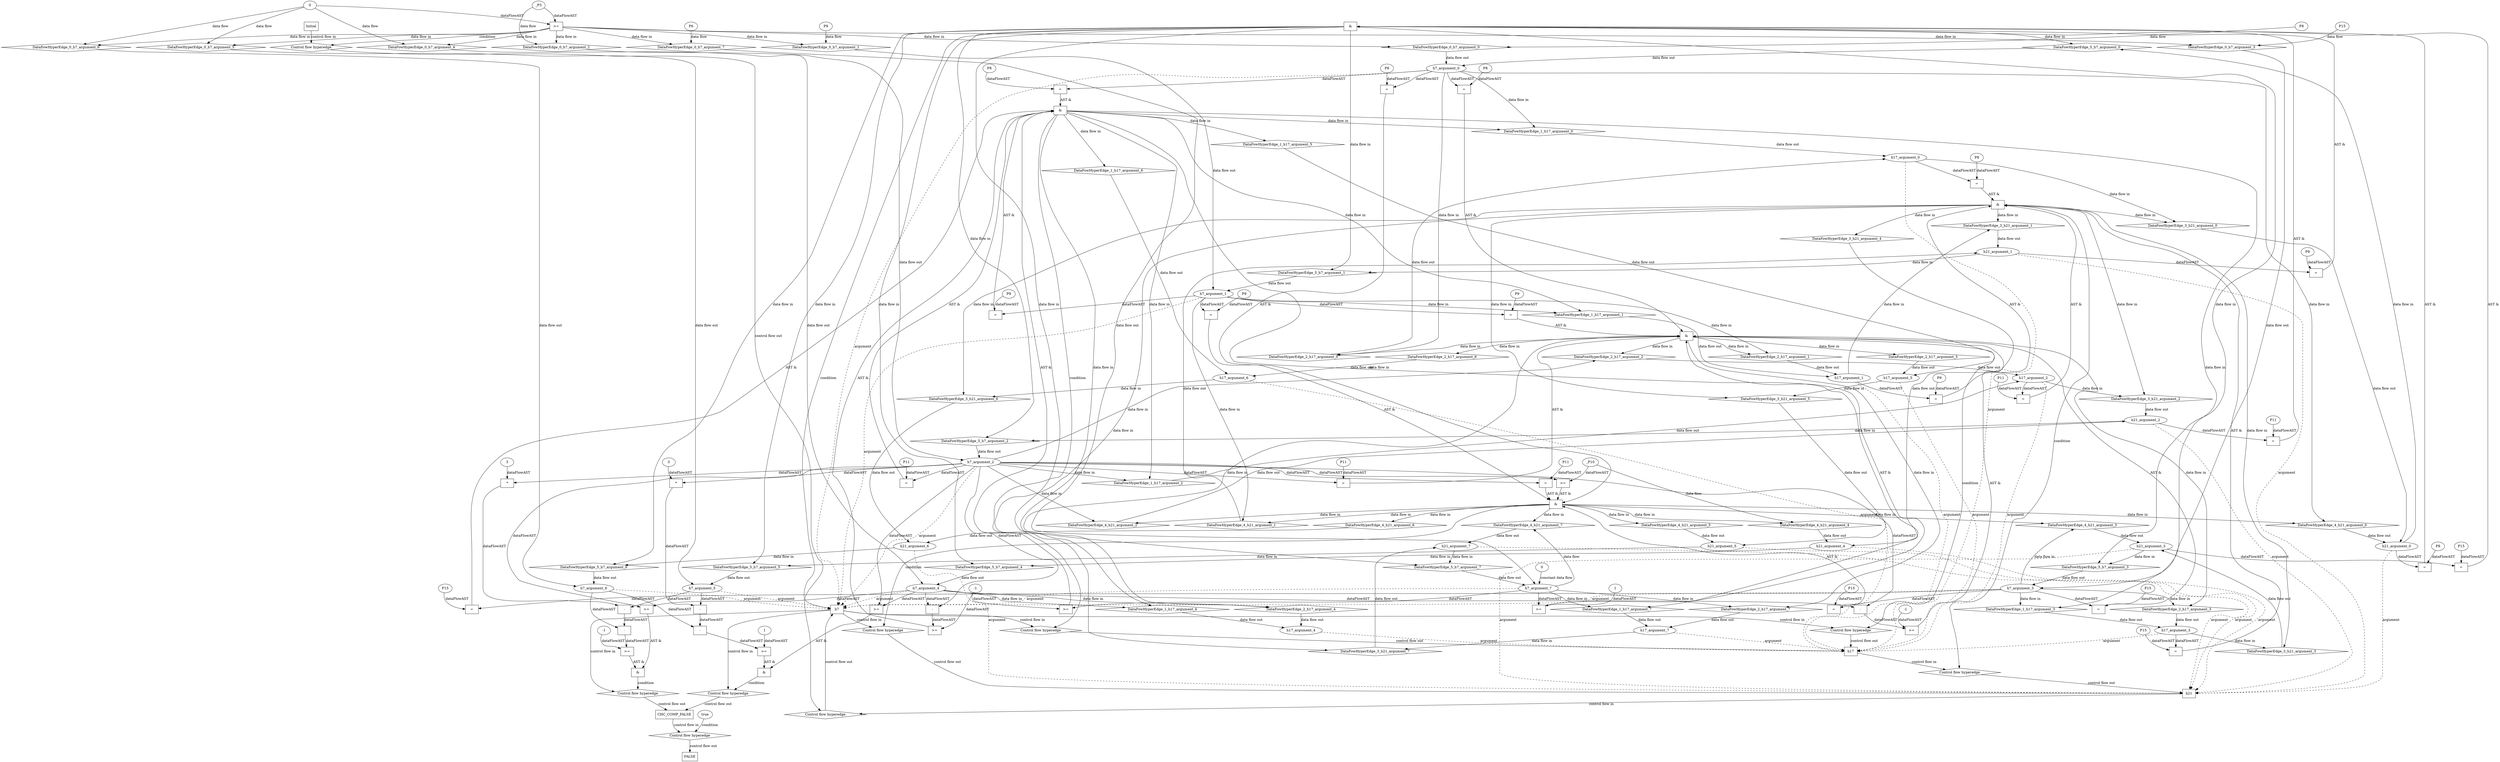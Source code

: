 digraph dag {
"CHC_COMP_FALSE" [label="CHC_COMP_FALSE" nodeName="CHC_COMP_FALSE" class=cfn  shape="rect"];
"h17" [label="h17" nodeName="h17" class=cfn  shape="rect"];
"h21" [label="h21" nodeName="h21" class=cfn  shape="rect"];
"h7" [label="h7" nodeName="h7" class=cfn  shape="rect"];
FALSE [label="FALSE" nodeName=FALSE class=cfn  shape="rect"];
Initial [label="Initial" nodeName=Initial class=cfn  shape="rect"];
ControlFowHyperEdge_0 [label="Control flow hyperedge" nodeName=ControlFowHyperEdge_0 class=controlFlowHyperEdge shape="diamond"];
"Initial" -> ControlFowHyperEdge_0 [label="control flow in"]
ControlFowHyperEdge_0 -> "h7" [label="control flow out"]
ControlFowHyperEdge_1 [label="Control flow hyperedge" nodeName=ControlFowHyperEdge_1 class=controlFlowHyperEdge shape="diamond"];
"h7" -> ControlFowHyperEdge_1 [label="control flow in"]
ControlFowHyperEdge_1 -> "h17" [label="control flow out"]
ControlFowHyperEdge_2 [label="Control flow hyperedge" nodeName=ControlFowHyperEdge_2 class=controlFlowHyperEdge shape="diamond"];
"h7" -> ControlFowHyperEdge_2 [label="control flow in"]
ControlFowHyperEdge_2 -> "h17" [label="control flow out"]
ControlFowHyperEdge_3 [label="Control flow hyperedge" nodeName=ControlFowHyperEdge_3 class=controlFlowHyperEdge shape="diamond"];
"h17" -> ControlFowHyperEdge_3 [label="control flow in"]
ControlFowHyperEdge_3 -> "h21" [label="control flow out"]
ControlFowHyperEdge_4 [label="Control flow hyperedge" nodeName=ControlFowHyperEdge_4 class=controlFlowHyperEdge shape="diamond"];
"h7" -> ControlFowHyperEdge_4 [label="control flow in"]
ControlFowHyperEdge_4 -> "h21" [label="control flow out"]
ControlFowHyperEdge_5 [label="Control flow hyperedge" nodeName=ControlFowHyperEdge_5 class=controlFlowHyperEdge shape="diamond"];
"h21" -> ControlFowHyperEdge_5 [label="control flow in"]
ControlFowHyperEdge_5 -> "h7" [label="control flow out"]
ControlFowHyperEdge_6 [label="Control flow hyperedge" nodeName=ControlFowHyperEdge_6 class=controlFlowHyperEdge shape="diamond"];
"h7" -> ControlFowHyperEdge_6 [label="control flow in"]
ControlFowHyperEdge_6 -> "CHC_COMP_FALSE" [label="control flow out"]
ControlFowHyperEdge_7 [label="Control flow hyperedge" nodeName=ControlFowHyperEdge_7 class=controlFlowHyperEdge shape="diamond"];
"h7" -> ControlFowHyperEdge_7 [label="control flow in"]
ControlFowHyperEdge_7 -> "CHC_COMP_FALSE" [label="control flow out"]
ControlFowHyperEdge_8 [label="Control flow hyperedge" nodeName=ControlFowHyperEdge_8 class=controlFlowHyperEdge shape="diamond"];
"CHC_COMP_FALSE" -> ControlFowHyperEdge_8 [label="control flow in"]
ControlFowHyperEdge_8 -> "FALSE" [label="control flow out"]
"h7_argument_0" [label="h7_argument_0" nodeName=argument0 class=argument  head="h7" shape="oval"];
"h7_argument_0" -> "h7"[label="argument" style="dashed"]
"h7_argument_1" [label="h7_argument_1" nodeName=argument1 class=argument  head="h7" shape="oval"];
"h7_argument_1" -> "h7"[label="argument" style="dashed"]
"h7_argument_2" [label="h7_argument_2" nodeName=argument2 class=argument  head="h7" shape="oval"];
"h7_argument_2" -> "h7"[label="argument" style="dashed"]
"h7_argument_3" [label="h7_argument_3" nodeName=argument3 class=argument  head="h7" shape="oval"];
"h7_argument_3" -> "h7"[label="argument" style="dashed"]
"h7_argument_4" [label="h7_argument_4" nodeName=argument4 class=argument  head="h7" shape="oval"];
"h7_argument_4" -> "h7"[label="argument" style="dashed"]
"h7_argument_5" [label="h7_argument_5" nodeName=argument5 class=argument  head="h7" shape="oval"];
"h7_argument_5" -> "h7"[label="argument" style="dashed"]
"h7_argument_6" [label="h7_argument_6" nodeName=argument6 class=argument  head="h7" shape="oval"];
"h7_argument_6" -> "h7"[label="argument" style="dashed"]
"h7_argument_7" [label="h7_argument_7" nodeName=argument7 class=argument  head="h7" shape="oval"];
"h7_argument_7" -> "h7"[label="argument" style="dashed"]
"h17_argument_0" [label="h17_argument_0" nodeName=argument0 class=argument  head="h17" shape="oval"];
"h17_argument_0" -> "h17"[label="argument" style="dashed"]
"h17_argument_1" [label="h17_argument_1" nodeName=argument1 class=argument  head="h17" shape="oval"];
"h17_argument_1" -> "h17"[label="argument" style="dashed"]
"h17_argument_2" [label="h17_argument_2" nodeName=argument2 class=argument  head="h17" shape="oval"];
"h17_argument_2" -> "h17"[label="argument" style="dashed"]
"h17_argument_3" [label="h17_argument_3" nodeName=argument3 class=argument  head="h17" shape="oval"];
"h17_argument_3" -> "h17"[label="argument" style="dashed"]
"h17_argument_4" [label="h17_argument_4" nodeName=argument4 class=argument  head="h17" shape="oval"];
"h17_argument_4" -> "h17"[label="argument" style="dashed"]
"h17_argument_5" [label="h17_argument_5" nodeName=argument5 class=argument  head="h17" shape="oval"];
"h17_argument_5" -> "h17"[label="argument" style="dashed"]
"h17_argument_6" [label="h17_argument_6" nodeName=argument6 class=argument  head="h17" shape="oval"];
"h17_argument_6" -> "h17"[label="argument" style="dashed"]
"h17_argument_7" [label="h17_argument_7" nodeName=argument7 class=argument  head="h17" shape="oval"];
"h17_argument_7" -> "h17"[label="argument" style="dashed"]
"h21_argument_0" [label="h21_argument_0" nodeName=argument0 class=argument  head="h21" shape="oval"];
"h21_argument_0" -> "h21"[label="argument" style="dashed"]
"h21_argument_1" [label="h21_argument_1" nodeName=argument1 class=argument  head="h21" shape="oval"];
"h21_argument_1" -> "h21"[label="argument" style="dashed"]
"h21_argument_2" [label="h21_argument_2" nodeName=argument2 class=argument  head="h21" shape="oval"];
"h21_argument_2" -> "h21"[label="argument" style="dashed"]
"h21_argument_3" [label="h21_argument_3" nodeName=argument3 class=argument  head="h21" shape="oval"];
"h21_argument_3" -> "h21"[label="argument" style="dashed"]
"h21_argument_4" [label="h21_argument_4" nodeName=argument4 class=argument  head="h21" shape="oval"];
"h21_argument_4" -> "h21"[label="argument" style="dashed"]
"h21_argument_5" [label="h21_argument_5" nodeName=argument5 class=argument  head="h21" shape="oval"];
"h21_argument_5" -> "h21"[label="argument" style="dashed"]
"h21_argument_6" [label="h21_argument_6" nodeName=argument6 class=argument  head="h21" shape="oval"];
"h21_argument_6" -> "h21"[label="argument" style="dashed"]
"h21_argument_7" [label="h21_argument_7" nodeName=argument7 class=argument  head="h21" shape="oval"];
"h21_argument_7" -> "h21"[label="argument" style="dashed"]

"xxxh7___Initial_0xxxguard_0_node_0" [label=">=" nodeName="xxxh7___Initial_0xxxguard_0_node_0" class=Operator  shape="rect"];
"xxxh7___Initial_0xxxdataFlow7_node_0" -> "xxxh7___Initial_0xxxguard_0_node_0"[label="dataFlowAST"]
"xxxh7___Initial_0xxxdataFlow_0_node_0" -> "xxxh7___Initial_0xxxguard_0_node_0"[label="dataFlowAST"]

"xxxh7___Initial_0xxxguard_0_node_0" -> "ControlFowHyperEdge_0" [label="condition"];
"xxxh7___Initial_0xxxdataFlow_0_node_0" [label="0" nodeName="xxxh7___Initial_0xxxdataFlow_0_node_0" class=Literal ];

"xxxh7___Initial_0xxxdataFlow_0_node_0" -> "DataFowHyperEdge_0_h7_argument_6" [label="data flow"];

"xxxh7___Initial_0xxxdataFlow_0_node_0" -> "DataFowHyperEdge_0_h7_argument_5" [label="data flow"];
"xxxh7___Initial_0xxxdataFlow2_node_0" [label="P8" nodeName="xxxh7___Initial_0xxxdataFlow2_node_0" class=Constant ];

"xxxh7___Initial_0xxxdataFlow2_node_0" -> "DataFowHyperEdge_0_h7_argument_0" [label="data flow"];

"xxxh7___Initial_0xxxdataFlow_0_node_0" -> "DataFowHyperEdge_0_h7_argument_4" [label="data flow"];
"xxxh7___Initial_0xxxdataFlow4_node_0" [label="P9" nodeName="xxxh7___Initial_0xxxdataFlow4_node_0" class=Constant ];

"xxxh7___Initial_0xxxdataFlow4_node_0" -> "DataFowHyperEdge_0_h7_argument_1" [label="data flow"];
"xxxh7___Initial_0xxxdataFlow5_node_0" [label="P15" nodeName="xxxh7___Initial_0xxxdataFlow5_node_0" class=Constant ];

"xxxh7___Initial_0xxxdataFlow5_node_0" -> "DataFowHyperEdge_0_h7_argument_3" [label="data flow"];
"xxxh7___Initial_0xxxdataFlow6_node_0" [label="P6" nodeName="xxxh7___Initial_0xxxdataFlow6_node_0" class=Constant ];

"xxxh7___Initial_0xxxdataFlow6_node_0" -> "DataFowHyperEdge_0_h7_argument_7" [label="data flow"];
"xxxh7___Initial_0xxxdataFlow7_node_0" [label="_P3" nodeName="xxxh7___Initial_0xxxdataFlow7_node_0" class=Constant ];

"xxxh7___Initial_0xxxdataFlow7_node_0" -> "DataFowHyperEdge_0_h7_argument_2" [label="data flow"];
"xxxh17___h7_1xxx_and" [label="&" nodeName="xxxh17___h7_1xxx_and" class=Operator shape="rect"];
"xxxh17___h7_1xxxguard5_node_0" [label="=" nodeName="xxxh17___h7_1xxxguard5_node_0" class=Operator  shape="rect"];
"xxxh17___h7_1xxxguard5_node_1" [label="P8" nodeName="xxxh17___h7_1xxxguard5_node_1" class=Constant ];
"xxxh17___h7_1xxxguard5_node_1" -> "xxxh17___h7_1xxxguard5_node_0"[label="dataFlowAST"]
"h7_argument_0" -> "xxxh17___h7_1xxxguard5_node_0"[label="dataFlowAST"]

"xxxh17___h7_1xxxguard5_node_0" -> "xxxh17___h7_1xxx_and" [label="AST &"];
"xxxh17___h7_1xxxguard_0_node_0" [label="=" nodeName="xxxh17___h7_1xxxguard_0_node_0" class=Operator  shape="rect"];
"xxxh17___h7_1xxxguard_0_node_1" [label="P11" nodeName="xxxh17___h7_1xxxguard_0_node_1" class=Constant ];
"xxxh17___h7_1xxxguard_0_node_1" -> "xxxh17___h7_1xxxguard_0_node_0"[label="dataFlowAST"]
"h7_argument_2" -> "xxxh17___h7_1xxxguard_0_node_0"[label="dataFlowAST"]

"xxxh17___h7_1xxxguard_0_node_0" -> "xxxh17___h7_1xxx_and" [label="AST &"];
"xxxh17___h7_1xxxguard2_node_0" [label="=" nodeName="xxxh17___h7_1xxxguard2_node_0" class=Operator  shape="rect"];
"xxxh17___h7_1xxxguard2_node_1" [label="P9" nodeName="xxxh17___h7_1xxxguard2_node_1" class=Constant ];
"xxxh17___h7_1xxxguard2_node_1" -> "xxxh17___h7_1xxxguard2_node_0"[label="dataFlowAST"]
"h7_argument_1" -> "xxxh17___h7_1xxxguard2_node_0"[label="dataFlowAST"]

"xxxh17___h7_1xxxguard2_node_0" -> "xxxh17___h7_1xxx_and" [label="AST &"];
"xxxh17___h7_1xxxguard1_node_0" [label="=" nodeName="xxxh17___h7_1xxxguard1_node_0" class=Operator  shape="rect"];
"xxxh17___h7_1xxxguard1_node_1" [label="P15" nodeName="xxxh17___h7_1xxxguard1_node_1" class=Constant ];
"xxxh17___h7_1xxxguard1_node_1" -> "xxxh17___h7_1xxxguard1_node_0"[label="dataFlowAST"]
"h7_argument_3" -> "xxxh17___h7_1xxxguard1_node_0"[label="dataFlowAST"]

"xxxh17___h7_1xxxguard1_node_0" -> "xxxh17___h7_1xxx_and" [label="AST &"];
"xxxh17___h7_1xxxguard3_node_0" [label=">=" nodeName="xxxh17___h7_1xxxguard3_node_0" class=Operator  shape="rect"];
"xxxh17___h7_1xxxguard3_node_1" [label="-1" nodeName="xxxh17___h7_1xxxguard3_node_1" class=Literal ];
"xxxh17___h7_1xxxguard3_node_1" -> "xxxh17___h7_1xxxguard3_node_0"[label="dataFlowAST"]
"h7_argument_7" -> "xxxh17___h7_1xxxguard3_node_0"[label="dataFlowAST"]

"xxxh17___h7_1xxxguard3_node_0" -> "xxxh17___h7_1xxx_and" [label="AST &"];
"xxxh17___h7_1xxxguard4_node_0" [label=">=" nodeName="xxxh17___h7_1xxxguard4_node_0" class=Operator  shape="rect"];
"xxxh17___h7_1xxxguard4_node_2" [label="-" nodeName="xxxh17___h7_1xxxguard4_node_2" class= Operator shape="rect"];
"xxxh17___h7_1xxxguard3_node_1" -> "xxxh17___h7_1xxxguard4_node_0"[label="dataFlowAST"]
"xxxh17___h7_1xxxguard4_node_2" -> "xxxh17___h7_1xxxguard4_node_0"[label="dataFlowAST"]
"h7_argument_4" -> "xxxh17___h7_1xxxguard4_node_2"[label="dataFlowAST"]
"h7_argument_2" -> "xxxh17___h7_1xxxguard4_node_2"[label="dataFlowAST"]

"xxxh17___h7_1xxxguard4_node_0" -> "xxxh17___h7_1xxx_and" [label="AST &"];
"xxxh17___h7_1xxx_and" -> "ControlFowHyperEdge_1" [label="condition"];
"xxxh17___h7_2xxx_and" [label="&" nodeName="xxxh17___h7_2xxx_and" class=Operator shape="rect"];
"xxxh17___h7_2xxxguard5_node_0" [label="=" nodeName="xxxh17___h7_2xxxguard5_node_0" class=Operator  shape="rect"];
"xxxh17___h7_2xxxguard5_node_1" [label="P8" nodeName="xxxh17___h7_2xxxguard5_node_1" class=Constant ];
"xxxh17___h7_2xxxguard5_node_1" -> "xxxh17___h7_2xxxguard5_node_0"[label="dataFlowAST"]
"h7_argument_0" -> "xxxh17___h7_2xxxguard5_node_0"[label="dataFlowAST"]

"xxxh17___h7_2xxxguard5_node_0" -> "xxxh17___h7_2xxx_and" [label="AST &"];
"xxxh17___h7_2xxxguard2_node_0" [label="=" nodeName="xxxh17___h7_2xxxguard2_node_0" class=Operator  shape="rect"];
"xxxh17___h7_2xxxguard2_node_1" [label="P9" nodeName="xxxh17___h7_2xxxguard2_node_1" class=Constant ];
"xxxh17___h7_2xxxguard2_node_1" -> "xxxh17___h7_2xxxguard2_node_0"[label="dataFlowAST"]
"h7_argument_1" -> "xxxh17___h7_2xxxguard2_node_0"[label="dataFlowAST"]

"xxxh17___h7_2xxxguard2_node_0" -> "xxxh17___h7_2xxx_and" [label="AST &"];
"xxxh17___h7_2xxxguard1_node_0" [label="=" nodeName="xxxh17___h7_2xxxguard1_node_0" class=Operator  shape="rect"];
"xxxh17___h7_2xxxguard1_node_1" [label="P15" nodeName="xxxh17___h7_2xxxguard1_node_1" class=Constant ];
"xxxh17___h7_2xxxguard1_node_1" -> "xxxh17___h7_2xxxguard1_node_0"[label="dataFlowAST"]
"h7_argument_3" -> "xxxh17___h7_2xxxguard1_node_0"[label="dataFlowAST"]

"xxxh17___h7_2xxxguard1_node_0" -> "xxxh17___h7_2xxx_and" [label="AST &"];
"xxxh17___h7_2xxxguard3_node_0" [label=">=" nodeName="xxxh17___h7_2xxxguard3_node_0" class=Operator  shape="rect"];
"xxxh17___h7_2xxxguard3_node_2" [label="1" nodeName="xxxh17___h7_2xxxguard3_node_2" class=Literal ];
"h7_argument_7" -> "xxxh17___h7_2xxxguard3_node_0"[label="dataFlowAST"]
"xxxh17___h7_2xxxguard3_node_2" -> "xxxh17___h7_2xxxguard3_node_0"[label="dataFlowAST"]

"xxxh17___h7_2xxxguard3_node_0" -> "xxxh17___h7_2xxx_and" [label="AST &"];
"xxxh17___h7_2xxxguard4_node_0" [label=">=" nodeName="xxxh17___h7_2xxxguard4_node_0" class=Operator  shape="rect"];
"xxxh17___h7_2xxxguard4_node_1" [label="-1" nodeName="xxxh17___h7_2xxxguard4_node_1" class=Literal ];
"xxxh17___h7_2xxxguard4_node_2" [label="-" nodeName="xxxh17___h7_2xxxguard4_node_2" class= Operator shape="rect"];
"xxxh17___h7_2xxxguard4_node_1" -> "xxxh17___h7_2xxxguard4_node_0"[label="dataFlowAST"]
"xxxh17___h7_2xxxguard4_node_2" -> "xxxh17___h7_2xxxguard4_node_0"[label="dataFlowAST"]
"h7_argument_4" -> "xxxh17___h7_2xxxguard4_node_2"[label="dataFlowAST"]
"h7_argument_2" -> "xxxh17___h7_2xxxguard4_node_2"[label="dataFlowAST"]

"xxxh17___h7_2xxxguard4_node_0" -> "xxxh17___h7_2xxx_and" [label="AST &"];
"xxxh17___h7_2xxxguard_0_node_0" [label="=" nodeName="xxxh17___h7_2xxxguard_0_node_0" class=Operator  shape="rect"];
"xxxh17___h7_2xxxguard_0_node_1" [label="P11" nodeName="xxxh17___h7_2xxxguard_0_node_1" class=Constant ];
"xxxh17___h7_2xxxguard_0_node_1" -> "xxxh17___h7_2xxxguard_0_node_0"[label="dataFlowAST"]
"h7_argument_2" -> "xxxh17___h7_2xxxguard_0_node_0"[label="dataFlowAST"]

"xxxh17___h7_2xxxguard_0_node_0" -> "xxxh17___h7_2xxx_and" [label="AST &"];
"xxxh17___h7_2xxx_and" -> "ControlFowHyperEdge_2" [label="condition"];
"xxxh21___h17_3xxx_and" [label="&" nodeName="xxxh21___h17_3xxx_and" class=Operator shape="rect"];
"xxxh21___h17_3xxxguard_0_node_0" [label="=" nodeName="xxxh21___h17_3xxxguard_0_node_0" class=Operator  shape="rect"];
"xxxh21___h17_3xxxguard_0_node_1" [label="P8" nodeName="xxxh21___h17_3xxxguard_0_node_1" class=Constant ];
"xxxh21___h17_3xxxguard_0_node_1" -> "xxxh21___h17_3xxxguard_0_node_0"[label="dataFlowAST"]
"h17_argument_0" -> "xxxh21___h17_3xxxguard_0_node_0"[label="dataFlowAST"]

"xxxh21___h17_3xxxguard_0_node_0" -> "xxxh21___h17_3xxx_and" [label="AST &"];
"xxxh21___h17_3xxxguard1_node_0" [label="=" nodeName="xxxh21___h17_3xxxguard1_node_0" class=Operator  shape="rect"];
"xxxh21___h17_3xxxguard1_node_1" [label="P9" nodeName="xxxh21___h17_3xxxguard1_node_1" class=Constant ];
"xxxh21___h17_3xxxguard1_node_1" -> "xxxh21___h17_3xxxguard1_node_0"[label="dataFlowAST"]
"h17_argument_1" -> "xxxh21___h17_3xxxguard1_node_0"[label="dataFlowAST"]

"xxxh21___h17_3xxxguard1_node_0" -> "xxxh21___h17_3xxx_and" [label="AST &"];
"xxxh21___h17_3xxxguard2_node_0" [label="=" nodeName="xxxh21___h17_3xxxguard2_node_0" class=Operator  shape="rect"];
"xxxh21___h17_3xxxguard2_node_1" [label="P11" nodeName="xxxh21___h17_3xxxguard2_node_1" class=Constant ];
"xxxh21___h17_3xxxguard2_node_1" -> "xxxh21___h17_3xxxguard2_node_0"[label="dataFlowAST"]
"h17_argument_2" -> "xxxh21___h17_3xxxguard2_node_0"[label="dataFlowAST"]

"xxxh21___h17_3xxxguard2_node_0" -> "xxxh21___h17_3xxx_and" [label="AST &"];
"xxxh21___h17_3xxxguard3_node_0" [label="=" nodeName="xxxh21___h17_3xxxguard3_node_0" class=Operator  shape="rect"];
"xxxh21___h17_3xxxguard3_node_1" [label="P15" nodeName="xxxh21___h17_3xxxguard3_node_1" class=Constant ];
"xxxh21___h17_3xxxguard3_node_1" -> "xxxh21___h17_3xxxguard3_node_0"[label="dataFlowAST"]
"h17_argument_3" -> "xxxh21___h17_3xxxguard3_node_0"[label="dataFlowAST"]

"xxxh21___h17_3xxxguard3_node_0" -> "xxxh21___h17_3xxx_and" [label="AST &"];
"xxxh21___h17_3xxx_and" -> "ControlFowHyperEdge_3" [label="condition"];
"xxxh21___h7_4xxx_and" [label="&" nodeName="xxxh21___h7_4xxx_and" class=Operator shape="rect"];
"xxxh21___h7_4xxxguard1_node_0" [label="=" nodeName="xxxh21___h7_4xxxguard1_node_0" class=Operator  shape="rect"];
"xxxh21___h7_4xxxguard1_node_1" [label="P11" nodeName="xxxh21___h7_4xxxguard1_node_1" class=Constant ];
"xxxh21___h7_4xxxguard1_node_1" -> "xxxh21___h7_4xxxguard1_node_0"[label="dataFlowAST"]
"h7_argument_2" -> "xxxh21___h7_4xxxguard1_node_0"[label="dataFlowAST"]

"xxxh21___h7_4xxxguard1_node_0" -> "xxxh21___h7_4xxx_and" [label="AST &"];
"xxxh21___h7_4xxxguard3_node_0" [label="=" nodeName="xxxh21___h7_4xxxguard3_node_0" class=Operator  shape="rect"];
"xxxh21___h7_4xxxguard3_node_1" [label="P8" nodeName="xxxh21___h7_4xxxguard3_node_1" class=Constant ];
"xxxh21___h7_4xxxguard3_node_1" -> "xxxh21___h7_4xxxguard3_node_0"[label="dataFlowAST"]
"h7_argument_0" -> "xxxh21___h7_4xxxguard3_node_0"[label="dataFlowAST"]

"xxxh21___h7_4xxxguard3_node_0" -> "xxxh21___h7_4xxx_and" [label="AST &"];
"xxxh21___h7_4xxxguard4_node_0" [label="=" nodeName="xxxh21___h7_4xxxguard4_node_0" class=Operator  shape="rect"];
"xxxh21___h7_4xxxguard4_node_1" [label="P9" nodeName="xxxh21___h7_4xxxguard4_node_1" class=Constant ];
"xxxh21___h7_4xxxguard4_node_1" -> "xxxh21___h7_4xxxguard4_node_0"[label="dataFlowAST"]
"h7_argument_1" -> "xxxh21___h7_4xxxguard4_node_0"[label="dataFlowAST"]

"xxxh21___h7_4xxxguard4_node_0" -> "xxxh21___h7_4xxx_and" [label="AST &"];
"xxxh21___h7_4xxxguard_0_node_0" [label="=" nodeName="xxxh21___h7_4xxxguard_0_node_0" class=Operator  shape="rect"];
"xxxh21___h7_4xxxguard_0_node_1" [label="P15" nodeName="xxxh21___h7_4xxxguard_0_node_1" class=Constant ];
"xxxh21___h7_4xxxguard_0_node_1" -> "xxxh21___h7_4xxxguard_0_node_0"[label="dataFlowAST"]
"h7_argument_3" -> "xxxh21___h7_4xxxguard_0_node_0"[label="dataFlowAST"]

"xxxh21___h7_4xxxguard_0_node_0" -> "xxxh21___h7_4xxx_and" [label="AST &"];
"xxxh21___h7_4xxxguard2_node_0" [label=">=" nodeName="xxxh21___h7_4xxxguard2_node_0" class=Operator  shape="rect"];
"h7_argument_2" -> "xxxh21___h7_4xxxguard2_node_0"[label="dataFlowAST"]
"xxxh21___h7_4xxxdataFlow_0_node_0" -> "xxxh21___h7_4xxxguard2_node_0"[label="dataFlowAST"]

"xxxh21___h7_4xxxguard2_node_0" -> "xxxh21___h7_4xxx_and" [label="AST &"];
"xxxh21___h7_4xxx_and" -> "ControlFowHyperEdge_4" [label="condition"];
"xxxh21___h7_4xxxdataFlow_0_node_0" [label="_P10" nodeName="xxxh21___h7_4xxxdataFlow_0_node_0" class=Constant ];

"xxxh21___h7_4xxxdataFlow_0_node_0" -> "DataFowHyperEdge_4_h21_argument_4" [label="data flow"];

"h7_argument_7" -> "DataFowHyperEdge_4_h21_argument_7" [label="data flow"];
"xxxh7___h21_5xxx_and" [label="&" nodeName="xxxh7___h21_5xxx_and" class=Operator shape="rect"];
"xxxh7___h21_5xxxguard_0_node_0" [label="=" nodeName="xxxh7___h21_5xxxguard_0_node_0" class=Operator  shape="rect"];
"xxxh7___h21_5xxxguard_0_node_1" [label="P8" nodeName="xxxh7___h21_5xxxguard_0_node_1" class=Constant ];
"xxxh7___h21_5xxxguard_0_node_1" -> "xxxh7___h21_5xxxguard_0_node_0"[label="dataFlowAST"]
"h21_argument_0" -> "xxxh7___h21_5xxxguard_0_node_0"[label="dataFlowAST"]

"xxxh7___h21_5xxxguard_0_node_0" -> "xxxh7___h21_5xxx_and" [label="AST &"];
"xxxh7___h21_5xxxguard1_node_0" [label="=" nodeName="xxxh7___h21_5xxxguard1_node_0" class=Operator  shape="rect"];
"xxxh7___h21_5xxxguard1_node_1" [label="P9" nodeName="xxxh7___h21_5xxxguard1_node_1" class=Constant ];
"xxxh7___h21_5xxxguard1_node_1" -> "xxxh7___h21_5xxxguard1_node_0"[label="dataFlowAST"]
"h21_argument_1" -> "xxxh7___h21_5xxxguard1_node_0"[label="dataFlowAST"]

"xxxh7___h21_5xxxguard1_node_0" -> "xxxh7___h21_5xxx_and" [label="AST &"];
"xxxh7___h21_5xxxguard2_node_0" [label="=" nodeName="xxxh7___h21_5xxxguard2_node_0" class=Operator  shape="rect"];
"xxxh7___h21_5xxxguard2_node_1" [label="P11" nodeName="xxxh7___h21_5xxxguard2_node_1" class=Constant ];
"xxxh7___h21_5xxxguard2_node_1" -> "xxxh7___h21_5xxxguard2_node_0"[label="dataFlowAST"]
"h21_argument_2" -> "xxxh7___h21_5xxxguard2_node_0"[label="dataFlowAST"]

"xxxh7___h21_5xxxguard2_node_0" -> "xxxh7___h21_5xxx_and" [label="AST &"];
"xxxh7___h21_5xxxguard3_node_0" [label="=" nodeName="xxxh7___h21_5xxxguard3_node_0" class=Operator  shape="rect"];
"xxxh7___h21_5xxxguard3_node_1" [label="P15" nodeName="xxxh7___h21_5xxxguard3_node_1" class=Constant ];
"xxxh7___h21_5xxxguard3_node_1" -> "xxxh7___h21_5xxxguard3_node_0"[label="dataFlowAST"]
"h21_argument_3" -> "xxxh7___h21_5xxxguard3_node_0"[label="dataFlowAST"]

"xxxh7___h21_5xxxguard3_node_0" -> "xxxh7___h21_5xxx_and" [label="AST &"];
"xxxh7___h21_5xxx_and" -> "ControlFowHyperEdge_5" [label="condition"];
"xxxCHC_COMP_FALSE___h7_6xxx_and" [label="&" nodeName="xxxCHC_COMP_FALSE___h7_6xxx_and" class=Operator shape="rect"];
"xxxCHC_COMP_FALSE___h7_6xxxguard_0_node_0" [label=">=" nodeName="xxxCHC_COMP_FALSE___h7_6xxxguard_0_node_0" class=Operator  shape="rect"];
"xxxCHC_COMP_FALSE___h7_6xxxguard_0_node_1" [label="-" nodeName="xxxCHC_COMP_FALSE___h7_6xxxguard_0_node_1" class= Operator shape="rect"];
"xxxCHC_COMP_FALSE___h7_6xxxguard_0_node_2" [label="-" nodeName="xxxCHC_COMP_FALSE___h7_6xxxguard_0_node_2" class= Operator shape="rect"];
"xxxCHC_COMP_FALSE___h7_6xxxguard_0_node_3" [label="*" nodeName="xxxCHC_COMP_FALSE___h7_6xxxguard_0_node_3" class=Operator  shape="rect"];
"xxxCHC_COMP_FALSE___h7_6xxxguard_0_node_4" [label="3" nodeName="xxxCHC_COMP_FALSE___h7_6xxxguard_0_node_4" class=Coeff ];
"xxxCHC_COMP_FALSE___h7_6xxxguard_0_node_8" [label="1" nodeName="xxxCHC_COMP_FALSE___h7_6xxxguard_0_node_8" class=Literal ];
"xxxCHC_COMP_FALSE___h7_6xxxguard_0_node_1" -> "xxxCHC_COMP_FALSE___h7_6xxxguard_0_node_0"[label="dataFlowAST"]
"xxxCHC_COMP_FALSE___h7_6xxxguard_0_node_8" -> "xxxCHC_COMP_FALSE___h7_6xxxguard_0_node_0"[label="dataFlowAST"]
"xxxCHC_COMP_FALSE___h7_6xxxguard_0_node_2" -> "xxxCHC_COMP_FALSE___h7_6xxxguard_0_node_1"[label="dataFlowAST"]
"h7_argument_6" -> "xxxCHC_COMP_FALSE___h7_6xxxguard_0_node_1"[label="dataFlowAST"]
"xxxCHC_COMP_FALSE___h7_6xxxguard_0_node_3" -> "xxxCHC_COMP_FALSE___h7_6xxxguard_0_node_2"[label="dataFlowAST"]
"h7_argument_5" -> "xxxCHC_COMP_FALSE___h7_6xxxguard_0_node_2"[label="dataFlowAST"]
"xxxCHC_COMP_FALSE___h7_6xxxguard_0_node_4" -> "xxxCHC_COMP_FALSE___h7_6xxxguard_0_node_3"[label="dataFlowAST"]
"h7_argument_2" -> "xxxCHC_COMP_FALSE___h7_6xxxguard_0_node_3"[label="dataFlowAST"]

"xxxCHC_COMP_FALSE___h7_6xxxguard_0_node_0" -> "xxxCHC_COMP_FALSE___h7_6xxx_and" [label="AST &"];
"xxxCHC_COMP_FALSE___h7_6xxxguard1_node_0" [label=">=" nodeName="xxxCHC_COMP_FALSE___h7_6xxxguard1_node_0" class=Operator  shape="rect"];
"h7_argument_4" -> "xxxCHC_COMP_FALSE___h7_6xxxguard1_node_0"[label="dataFlowAST"]
"h7_argument_2" -> "xxxCHC_COMP_FALSE___h7_6xxxguard1_node_0"[label="dataFlowAST"]

"xxxCHC_COMP_FALSE___h7_6xxxguard1_node_0" -> "xxxCHC_COMP_FALSE___h7_6xxx_and" [label="AST &"];
"xxxCHC_COMP_FALSE___h7_6xxx_and" -> "ControlFowHyperEdge_6" [label="condition"];
"xxxCHC_COMP_FALSE___h7_7xxx_and" [label="&" nodeName="xxxCHC_COMP_FALSE___h7_7xxx_and" class=Operator shape="rect"];
"xxxCHC_COMP_FALSE___h7_7xxxguard_0_node_0" [label=">=" nodeName="xxxCHC_COMP_FALSE___h7_7xxxguard_0_node_0" class=Operator  shape="rect"];
"xxxCHC_COMP_FALSE___h7_7xxxguard_0_node_1" [label="-1" nodeName="xxxCHC_COMP_FALSE___h7_7xxxguard_0_node_1" class=Literal ];
"xxxCHC_COMP_FALSE___h7_7xxxguard_0_node_2" [label="-" nodeName="xxxCHC_COMP_FALSE___h7_7xxxguard_0_node_2" class= Operator shape="rect"];
"xxxCHC_COMP_FALSE___h7_7xxxguard_0_node_3" [label="-" nodeName="xxxCHC_COMP_FALSE___h7_7xxxguard_0_node_3" class= Operator shape="rect"];
"xxxCHC_COMP_FALSE___h7_7xxxguard_0_node_4" [label="*" nodeName="xxxCHC_COMP_FALSE___h7_7xxxguard_0_node_4" class=Operator  shape="rect"];
"xxxCHC_COMP_FALSE___h7_7xxxguard_0_node_5" [label="3" nodeName="xxxCHC_COMP_FALSE___h7_7xxxguard_0_node_5" class=Coeff ];
"xxxCHC_COMP_FALSE___h7_7xxxguard_0_node_1" -> "xxxCHC_COMP_FALSE___h7_7xxxguard_0_node_0"[label="dataFlowAST"]
"xxxCHC_COMP_FALSE___h7_7xxxguard_0_node_2" -> "xxxCHC_COMP_FALSE___h7_7xxxguard_0_node_0"[label="dataFlowAST"]
"xxxCHC_COMP_FALSE___h7_7xxxguard_0_node_3" -> "xxxCHC_COMP_FALSE___h7_7xxxguard_0_node_2"[label="dataFlowAST"]
"h7_argument_6" -> "xxxCHC_COMP_FALSE___h7_7xxxguard_0_node_2"[label="dataFlowAST"]
"xxxCHC_COMP_FALSE___h7_7xxxguard_0_node_4" -> "xxxCHC_COMP_FALSE___h7_7xxxguard_0_node_3"[label="dataFlowAST"]
"h7_argument_5" -> "xxxCHC_COMP_FALSE___h7_7xxxguard_0_node_3"[label="dataFlowAST"]
"xxxCHC_COMP_FALSE___h7_7xxxguard_0_node_5" -> "xxxCHC_COMP_FALSE___h7_7xxxguard_0_node_4"[label="dataFlowAST"]
"h7_argument_2" -> "xxxCHC_COMP_FALSE___h7_7xxxguard_0_node_4"[label="dataFlowAST"]

"xxxCHC_COMP_FALSE___h7_7xxxguard_0_node_0" -> "xxxCHC_COMP_FALSE___h7_7xxx_and" [label="AST &"];
"xxxCHC_COMP_FALSE___h7_7xxxguard1_node_0" [label=">=" nodeName="xxxCHC_COMP_FALSE___h7_7xxxguard1_node_0" class=Operator  shape="rect"];
"h7_argument_4" -> "xxxCHC_COMP_FALSE___h7_7xxxguard1_node_0"[label="dataFlowAST"]
"h7_argument_2" -> "xxxCHC_COMP_FALSE___h7_7xxxguard1_node_0"[label="dataFlowAST"]

"xxxCHC_COMP_FALSE___h7_7xxxguard1_node_0" -> "xxxCHC_COMP_FALSE___h7_7xxx_and" [label="AST &"];
"xxxCHC_COMP_FALSE___h7_7xxx_and" -> "ControlFowHyperEdge_7" [label="condition"];
"xxxFALSE___CHC_COMP_FALSE_8xxxguard_0_node_0" [label="true" nodeName="xxxFALSE___CHC_COMP_FALSE_8xxxguard_0_node_0" class=BoolValue ];

"xxxFALSE___CHC_COMP_FALSE_8xxxguard_0_node_0" -> "ControlFowHyperEdge_8" [label="condition"];
"DataFowHyperEdge_0_h7_argument_0" [label="DataFowHyperEdge_0_h7_argument_0" nodeName="DataFowHyperEdge_0_h7_argument_0" class=DataFlowHyperedge shape="diamond"];
"DataFowHyperEdge_0_h7_argument_0" -> "h7_argument_0"[label="data flow out"]
"xxxh7___Initial_0xxxguard_0_node_0" -> "DataFowHyperEdge_0_h7_argument_0"[label="data flow in"]
"DataFowHyperEdge_0_h7_argument_1" [label="DataFowHyperEdge_0_h7_argument_1" nodeName="DataFowHyperEdge_0_h7_argument_1" class=DataFlowHyperedge shape="diamond"];
"DataFowHyperEdge_0_h7_argument_1" -> "h7_argument_1"[label="data flow out"]
"xxxh7___Initial_0xxxguard_0_node_0" -> "DataFowHyperEdge_0_h7_argument_1"[label="data flow in"]
"DataFowHyperEdge_0_h7_argument_2" [label="DataFowHyperEdge_0_h7_argument_2" nodeName="DataFowHyperEdge_0_h7_argument_2" class=DataFlowHyperedge shape="diamond"];
"DataFowHyperEdge_0_h7_argument_2" -> "h7_argument_2"[label="data flow out"]
"xxxh7___Initial_0xxxguard_0_node_0" -> "DataFowHyperEdge_0_h7_argument_2"[label="data flow in"]
"DataFowHyperEdge_0_h7_argument_3" [label="DataFowHyperEdge_0_h7_argument_3" nodeName="DataFowHyperEdge_0_h7_argument_3" class=DataFlowHyperedge shape="diamond"];
"DataFowHyperEdge_0_h7_argument_3" -> "h7_argument_3"[label="data flow out"]
"xxxh7___Initial_0xxxguard_0_node_0" -> "DataFowHyperEdge_0_h7_argument_3"[label="data flow in"]
"DataFowHyperEdge_0_h7_argument_4" [label="DataFowHyperEdge_0_h7_argument_4" nodeName="DataFowHyperEdge_0_h7_argument_4" class=DataFlowHyperedge shape="diamond"];
"DataFowHyperEdge_0_h7_argument_4" -> "h7_argument_4"[label="data flow out"]
"xxxh7___Initial_0xxxguard_0_node_0" -> "DataFowHyperEdge_0_h7_argument_4"[label="data flow in"]
"DataFowHyperEdge_0_h7_argument_5" [label="DataFowHyperEdge_0_h7_argument_5" nodeName="DataFowHyperEdge_0_h7_argument_5" class=DataFlowHyperedge shape="diamond"];
"DataFowHyperEdge_0_h7_argument_5" -> "h7_argument_5"[label="data flow out"]
"xxxh7___Initial_0xxxguard_0_node_0" -> "DataFowHyperEdge_0_h7_argument_5"[label="data flow in"]
"DataFowHyperEdge_0_h7_argument_6" [label="DataFowHyperEdge_0_h7_argument_6" nodeName="DataFowHyperEdge_0_h7_argument_6" class=DataFlowHyperedge shape="diamond"];
"DataFowHyperEdge_0_h7_argument_6" -> "h7_argument_6"[label="data flow out"]
"xxxh7___Initial_0xxxguard_0_node_0" -> "DataFowHyperEdge_0_h7_argument_6"[label="data flow in"]
"DataFowHyperEdge_0_h7_argument_7" [label="DataFowHyperEdge_0_h7_argument_7" nodeName="DataFowHyperEdge_0_h7_argument_7" class=DataFlowHyperedge shape="diamond"];
"DataFowHyperEdge_0_h7_argument_7" -> "h7_argument_7"[label="data flow out"]
"xxxh7___Initial_0xxxguard_0_node_0" -> "DataFowHyperEdge_0_h7_argument_7"[label="data flow in"]
"DataFowHyperEdge_1_h17_argument_0" [label="DataFowHyperEdge_1_h17_argument_0" nodeName="DataFowHyperEdge_1_h17_argument_0" class=DataFlowHyperedge shape="diamond"];
"DataFowHyperEdge_1_h17_argument_0" -> "h17_argument_0"[label="data flow out"]
"xxxh17___h7_1xxx_and" -> "DataFowHyperEdge_1_h17_argument_0"[label="data flow in"]
"DataFowHyperEdge_1_h17_argument_1" [label="DataFowHyperEdge_1_h17_argument_1" nodeName="DataFowHyperEdge_1_h17_argument_1" class=DataFlowHyperedge shape="diamond"];
"DataFowHyperEdge_1_h17_argument_1" -> "h17_argument_1"[label="data flow out"]
"xxxh17___h7_1xxx_and" -> "DataFowHyperEdge_1_h17_argument_1"[label="data flow in"]
"DataFowHyperEdge_1_h17_argument_2" [label="DataFowHyperEdge_1_h17_argument_2" nodeName="DataFowHyperEdge_1_h17_argument_2" class=DataFlowHyperedge shape="diamond"];
"DataFowHyperEdge_1_h17_argument_2" -> "h17_argument_2"[label="data flow out"]
"xxxh17___h7_1xxx_and" -> "DataFowHyperEdge_1_h17_argument_2"[label="data flow in"]
"DataFowHyperEdge_1_h17_argument_3" [label="DataFowHyperEdge_1_h17_argument_3" nodeName="DataFowHyperEdge_1_h17_argument_3" class=DataFlowHyperedge shape="diamond"];
"DataFowHyperEdge_1_h17_argument_3" -> "h17_argument_3"[label="data flow out"]
"xxxh17___h7_1xxx_and" -> "DataFowHyperEdge_1_h17_argument_3"[label="data flow in"]
"DataFowHyperEdge_1_h17_argument_4" [label="DataFowHyperEdge_1_h17_argument_4" nodeName="DataFowHyperEdge_1_h17_argument_4" class=DataFlowHyperedge shape="diamond"];
"DataFowHyperEdge_1_h17_argument_4" -> "h17_argument_4"[label="data flow out"]
"xxxh17___h7_1xxx_and" -> "DataFowHyperEdge_1_h17_argument_4"[label="data flow in"]
"DataFowHyperEdge_1_h17_argument_5" [label="DataFowHyperEdge_1_h17_argument_5" nodeName="DataFowHyperEdge_1_h17_argument_5" class=DataFlowHyperedge shape="diamond"];
"DataFowHyperEdge_1_h17_argument_5" -> "h17_argument_5"[label="data flow out"]
"xxxh17___h7_1xxx_and" -> "DataFowHyperEdge_1_h17_argument_5"[label="data flow in"]
"DataFowHyperEdge_1_h17_argument_6" [label="DataFowHyperEdge_1_h17_argument_6" nodeName="DataFowHyperEdge_1_h17_argument_6" class=DataFlowHyperedge shape="diamond"];
"DataFowHyperEdge_1_h17_argument_6" -> "h17_argument_6"[label="data flow out"]
"xxxh17___h7_1xxx_and" -> "DataFowHyperEdge_1_h17_argument_6"[label="data flow in"]
"DataFowHyperEdge_1_h17_argument_7" [label="DataFowHyperEdge_1_h17_argument_7" nodeName="DataFowHyperEdge_1_h17_argument_7" class=DataFlowHyperedge shape="diamond"];
"DataFowHyperEdge_1_h17_argument_7" -> "h17_argument_7"[label="data flow out"]
"xxxh17___h7_1xxx_and" -> "DataFowHyperEdge_1_h17_argument_7"[label="data flow in"]
"DataFowHyperEdge_2_h17_argument_0" [label="DataFowHyperEdge_2_h17_argument_0" nodeName="DataFowHyperEdge_2_h17_argument_0" class=DataFlowHyperedge shape="diamond"];
"DataFowHyperEdge_2_h17_argument_0" -> "h17_argument_0"[label="data flow out"]
"xxxh17___h7_2xxx_and" -> "DataFowHyperEdge_2_h17_argument_0"[label="data flow in"]
"DataFowHyperEdge_2_h17_argument_1" [label="DataFowHyperEdge_2_h17_argument_1" nodeName="DataFowHyperEdge_2_h17_argument_1" class=DataFlowHyperedge shape="diamond"];
"DataFowHyperEdge_2_h17_argument_1" -> "h17_argument_1"[label="data flow out"]
"xxxh17___h7_2xxx_and" -> "DataFowHyperEdge_2_h17_argument_1"[label="data flow in"]
"DataFowHyperEdge_2_h17_argument_2" [label="DataFowHyperEdge_2_h17_argument_2" nodeName="DataFowHyperEdge_2_h17_argument_2" class=DataFlowHyperedge shape="diamond"];
"DataFowHyperEdge_2_h17_argument_2" -> "h17_argument_2"[label="data flow out"]
"xxxh17___h7_2xxx_and" -> "DataFowHyperEdge_2_h17_argument_2"[label="data flow in"]
"DataFowHyperEdge_2_h17_argument_3" [label="DataFowHyperEdge_2_h17_argument_3" nodeName="DataFowHyperEdge_2_h17_argument_3" class=DataFlowHyperedge shape="diamond"];
"DataFowHyperEdge_2_h17_argument_3" -> "h17_argument_3"[label="data flow out"]
"xxxh17___h7_2xxx_and" -> "DataFowHyperEdge_2_h17_argument_3"[label="data flow in"]
"DataFowHyperEdge_2_h17_argument_4" [label="DataFowHyperEdge_2_h17_argument_4" nodeName="DataFowHyperEdge_2_h17_argument_4" class=DataFlowHyperedge shape="diamond"];
"DataFowHyperEdge_2_h17_argument_4" -> "h17_argument_4"[label="data flow out"]
"xxxh17___h7_2xxx_and" -> "DataFowHyperEdge_2_h17_argument_4"[label="data flow in"]
"DataFowHyperEdge_2_h17_argument_5" [label="DataFowHyperEdge_2_h17_argument_5" nodeName="DataFowHyperEdge_2_h17_argument_5" class=DataFlowHyperedge shape="diamond"];
"DataFowHyperEdge_2_h17_argument_5" -> "h17_argument_5"[label="data flow out"]
"xxxh17___h7_2xxx_and" -> "DataFowHyperEdge_2_h17_argument_5"[label="data flow in"]
"DataFowHyperEdge_2_h17_argument_6" [label="DataFowHyperEdge_2_h17_argument_6" nodeName="DataFowHyperEdge_2_h17_argument_6" class=DataFlowHyperedge shape="diamond"];
"DataFowHyperEdge_2_h17_argument_6" -> "h17_argument_6"[label="data flow out"]
"xxxh17___h7_2xxx_and" -> "DataFowHyperEdge_2_h17_argument_6"[label="data flow in"]
"DataFowHyperEdge_2_h17_argument_7" [label="DataFowHyperEdge_2_h17_argument_7" nodeName="DataFowHyperEdge_2_h17_argument_7" class=DataFlowHyperedge shape="diamond"];
"DataFowHyperEdge_2_h17_argument_7" -> "h17_argument_7"[label="data flow out"]
"xxxh17___h7_2xxx_and" -> "DataFowHyperEdge_2_h17_argument_7"[label="data flow in"]
"DataFowHyperEdge_3_h21_argument_0" [label="DataFowHyperEdge_3_h21_argument_0" nodeName="DataFowHyperEdge_3_h21_argument_0" class=DataFlowHyperedge shape="diamond"];
"DataFowHyperEdge_3_h21_argument_0" -> "h21_argument_0"[label="data flow out"]
"xxxh21___h17_3xxx_and" -> "DataFowHyperEdge_3_h21_argument_0"[label="data flow in"]
"DataFowHyperEdge_3_h21_argument_1" [label="DataFowHyperEdge_3_h21_argument_1" nodeName="DataFowHyperEdge_3_h21_argument_1" class=DataFlowHyperedge shape="diamond"];
"DataFowHyperEdge_3_h21_argument_1" -> "h21_argument_1"[label="data flow out"]
"xxxh21___h17_3xxx_and" -> "DataFowHyperEdge_3_h21_argument_1"[label="data flow in"]
"DataFowHyperEdge_3_h21_argument_2" [label="DataFowHyperEdge_3_h21_argument_2" nodeName="DataFowHyperEdge_3_h21_argument_2" class=DataFlowHyperedge shape="diamond"];
"DataFowHyperEdge_3_h21_argument_2" -> "h21_argument_2"[label="data flow out"]
"xxxh21___h17_3xxx_and" -> "DataFowHyperEdge_3_h21_argument_2"[label="data flow in"]
"DataFowHyperEdge_3_h21_argument_3" [label="DataFowHyperEdge_3_h21_argument_3" nodeName="DataFowHyperEdge_3_h21_argument_3" class=DataFlowHyperedge shape="diamond"];
"DataFowHyperEdge_3_h21_argument_3" -> "h21_argument_3"[label="data flow out"]
"xxxh21___h17_3xxx_and" -> "DataFowHyperEdge_3_h21_argument_3"[label="data flow in"]
"DataFowHyperEdge_3_h21_argument_4" [label="DataFowHyperEdge_3_h21_argument_4" nodeName="DataFowHyperEdge_3_h21_argument_4" class=DataFlowHyperedge shape="diamond"];
"DataFowHyperEdge_3_h21_argument_4" -> "h21_argument_4"[label="data flow out"]
"xxxh21___h17_3xxx_and" -> "DataFowHyperEdge_3_h21_argument_4"[label="data flow in"]
"DataFowHyperEdge_3_h21_argument_5" [label="DataFowHyperEdge_3_h21_argument_5" nodeName="DataFowHyperEdge_3_h21_argument_5" class=DataFlowHyperedge shape="diamond"];
"DataFowHyperEdge_3_h21_argument_5" -> "h21_argument_5"[label="data flow out"]
"xxxh21___h17_3xxx_and" -> "DataFowHyperEdge_3_h21_argument_5"[label="data flow in"]
"DataFowHyperEdge_3_h21_argument_6" [label="DataFowHyperEdge_3_h21_argument_6" nodeName="DataFowHyperEdge_3_h21_argument_6" class=DataFlowHyperedge shape="diamond"];
"DataFowHyperEdge_3_h21_argument_6" -> "h21_argument_6"[label="data flow out"]
"xxxh21___h17_3xxx_and" -> "DataFowHyperEdge_3_h21_argument_6"[label="data flow in"]
"DataFowHyperEdge_3_h21_argument_7" [label="DataFowHyperEdge_3_h21_argument_7" nodeName="DataFowHyperEdge_3_h21_argument_7" class=DataFlowHyperedge shape="diamond"];
"DataFowHyperEdge_3_h21_argument_7" -> "h21_argument_7"[label="data flow out"]
"xxxh21___h17_3xxx_and" -> "DataFowHyperEdge_3_h21_argument_7"[label="data flow in"]
"DataFowHyperEdge_4_h21_argument_0" [label="DataFowHyperEdge_4_h21_argument_0" nodeName="DataFowHyperEdge_4_h21_argument_0" class=DataFlowHyperedge shape="diamond"];
"DataFowHyperEdge_4_h21_argument_0" -> "h21_argument_0"[label="data flow out"]
"xxxh21___h7_4xxx_and" -> "DataFowHyperEdge_4_h21_argument_0"[label="data flow in"]
"DataFowHyperEdge_4_h21_argument_1" [label="DataFowHyperEdge_4_h21_argument_1" nodeName="DataFowHyperEdge_4_h21_argument_1" class=DataFlowHyperedge shape="diamond"];
"DataFowHyperEdge_4_h21_argument_1" -> "h21_argument_1"[label="data flow out"]
"xxxh21___h7_4xxx_and" -> "DataFowHyperEdge_4_h21_argument_1"[label="data flow in"]
"DataFowHyperEdge_4_h21_argument_2" [label="DataFowHyperEdge_4_h21_argument_2" nodeName="DataFowHyperEdge_4_h21_argument_2" class=DataFlowHyperedge shape="diamond"];
"DataFowHyperEdge_4_h21_argument_2" -> "h21_argument_2"[label="data flow out"]
"xxxh21___h7_4xxx_and" -> "DataFowHyperEdge_4_h21_argument_2"[label="data flow in"]
"DataFowHyperEdge_4_h21_argument_3" [label="DataFowHyperEdge_4_h21_argument_3" nodeName="DataFowHyperEdge_4_h21_argument_3" class=DataFlowHyperedge shape="diamond"];
"DataFowHyperEdge_4_h21_argument_3" -> "h21_argument_3"[label="data flow out"]
"xxxh21___h7_4xxx_and" -> "DataFowHyperEdge_4_h21_argument_3"[label="data flow in"]
"DataFowHyperEdge_4_h21_argument_4" [label="DataFowHyperEdge_4_h21_argument_4" nodeName="DataFowHyperEdge_4_h21_argument_4" class=DataFlowHyperedge shape="diamond"];
"DataFowHyperEdge_4_h21_argument_4" -> "h21_argument_4"[label="data flow out"]
"xxxh21___h7_4xxx_and" -> "DataFowHyperEdge_4_h21_argument_4"[label="data flow in"]
"DataFowHyperEdge_4_h21_argument_5" [label="DataFowHyperEdge_4_h21_argument_5" nodeName="DataFowHyperEdge_4_h21_argument_5" class=DataFlowHyperedge shape="diamond"];
"DataFowHyperEdge_4_h21_argument_5" -> "h21_argument_5"[label="data flow out"]
"xxxh21___h7_4xxx_and" -> "DataFowHyperEdge_4_h21_argument_5"[label="data flow in"]
"DataFowHyperEdge_4_h21_argument_6" [label="DataFowHyperEdge_4_h21_argument_6" nodeName="DataFowHyperEdge_4_h21_argument_6" class=DataFlowHyperedge shape="diamond"];
"DataFowHyperEdge_4_h21_argument_6" -> "h21_argument_6"[label="data flow out"]
"xxxh21___h7_4xxx_and" -> "DataFowHyperEdge_4_h21_argument_6"[label="data flow in"]
"DataFowHyperEdge_4_h21_argument_7" [label="DataFowHyperEdge_4_h21_argument_7" nodeName="DataFowHyperEdge_4_h21_argument_7" class=DataFlowHyperedge shape="diamond"];
"DataFowHyperEdge_4_h21_argument_7" -> "h21_argument_7"[label="data flow out"]
"xxxh21___h7_4xxx_and" -> "DataFowHyperEdge_4_h21_argument_7"[label="data flow in"]
"DataFowHyperEdge_5_h7_argument_0" [label="DataFowHyperEdge_5_h7_argument_0" nodeName="DataFowHyperEdge_5_h7_argument_0" class=DataFlowHyperedge shape="diamond"];
"DataFowHyperEdge_5_h7_argument_0" -> "h7_argument_0"[label="data flow out"]
"xxxh7___h21_5xxx_and" -> "DataFowHyperEdge_5_h7_argument_0"[label="data flow in"]
"DataFowHyperEdge_5_h7_argument_1" [label="DataFowHyperEdge_5_h7_argument_1" nodeName="DataFowHyperEdge_5_h7_argument_1" class=DataFlowHyperedge shape="diamond"];
"DataFowHyperEdge_5_h7_argument_1" -> "h7_argument_1"[label="data flow out"]
"xxxh7___h21_5xxx_and" -> "DataFowHyperEdge_5_h7_argument_1"[label="data flow in"]
"DataFowHyperEdge_5_h7_argument_2" [label="DataFowHyperEdge_5_h7_argument_2" nodeName="DataFowHyperEdge_5_h7_argument_2" class=DataFlowHyperedge shape="diamond"];
"DataFowHyperEdge_5_h7_argument_2" -> "h7_argument_2"[label="data flow out"]
"xxxh7___h21_5xxx_and" -> "DataFowHyperEdge_5_h7_argument_2"[label="data flow in"]
"DataFowHyperEdge_5_h7_argument_3" [label="DataFowHyperEdge_5_h7_argument_3" nodeName="DataFowHyperEdge_5_h7_argument_3" class=DataFlowHyperedge shape="diamond"];
"DataFowHyperEdge_5_h7_argument_3" -> "h7_argument_3"[label="data flow out"]
"xxxh7___h21_5xxx_and" -> "DataFowHyperEdge_5_h7_argument_3"[label="data flow in"]
"DataFowHyperEdge_5_h7_argument_4" [label="DataFowHyperEdge_5_h7_argument_4" nodeName="DataFowHyperEdge_5_h7_argument_4" class=DataFlowHyperedge shape="diamond"];
"DataFowHyperEdge_5_h7_argument_4" -> "h7_argument_4"[label="data flow out"]
"xxxh7___h21_5xxx_and" -> "DataFowHyperEdge_5_h7_argument_4"[label="data flow in"]
"DataFowHyperEdge_5_h7_argument_5" [label="DataFowHyperEdge_5_h7_argument_5" nodeName="DataFowHyperEdge_5_h7_argument_5" class=DataFlowHyperedge shape="diamond"];
"DataFowHyperEdge_5_h7_argument_5" -> "h7_argument_5"[label="data flow out"]
"xxxh7___h21_5xxx_and" -> "DataFowHyperEdge_5_h7_argument_5"[label="data flow in"]
"DataFowHyperEdge_5_h7_argument_6" [label="DataFowHyperEdge_5_h7_argument_6" nodeName="DataFowHyperEdge_5_h7_argument_6" class=DataFlowHyperedge shape="diamond"];
"DataFowHyperEdge_5_h7_argument_6" -> "h7_argument_6"[label="data flow out"]
"xxxh7___h21_5xxx_and" -> "DataFowHyperEdge_5_h7_argument_6"[label="data flow in"]
"DataFowHyperEdge_5_h7_argument_7" [label="DataFowHyperEdge_5_h7_argument_7" nodeName="DataFowHyperEdge_5_h7_argument_7" class=DataFlowHyperedge shape="diamond"];
"DataFowHyperEdge_5_h7_argument_7" -> "h7_argument_7"[label="data flow out"]
"xxxh7___h21_5xxx_and" -> "DataFowHyperEdge_5_h7_argument_7"[label="data flow in"]
"xxxh21___h7_4xxxh7_argument_7_constant_0" [label="0" nodeName="xxxh21___h7_4xxxh7_argument_7_constant_0" class=Constant];
"xxxh21___h7_4xxxh7_argument_7_constant_0" -> "h7_argument_7" [label="constant data flow"];
"h7_argument_3" -> "DataFowHyperEdge_1_h17_argument_3"[label="data flow in"]
"h7_argument_2" -> "DataFowHyperEdge_1_h17_argument_2"[label="data flow in"]
"h7_argument_0" -> "DataFowHyperEdge_1_h17_argument_0"[label="data flow in"]
"h7_argument_4" -> "DataFowHyperEdge_1_h17_argument_4"[label="data flow in"]
"h7_argument_1" -> "DataFowHyperEdge_1_h17_argument_1"[label="data flow in"]
"h7_argument_7" -> "DataFowHyperEdge_1_h17_argument_7"[label="data flow in"]
"h7_argument_2" -> "DataFowHyperEdge_2_h17_argument_2"[label="data flow in"]
"h7_argument_3" -> "DataFowHyperEdge_2_h17_argument_3"[label="data flow in"]
"h7_argument_7" -> "DataFowHyperEdge_2_h17_argument_7"[label="data flow in"]
"h7_argument_0" -> "DataFowHyperEdge_2_h17_argument_0"[label="data flow in"]
"h7_argument_1" -> "DataFowHyperEdge_2_h17_argument_1"[label="data flow in"]
"h7_argument_4" -> "DataFowHyperEdge_2_h17_argument_4"[label="data flow in"]
"h17_argument_6" -> "DataFowHyperEdge_3_h21_argument_6"[label="data flow in"]
"h17_argument_3" -> "DataFowHyperEdge_3_h21_argument_3"[label="data flow in"]
"h17_argument_5" -> "DataFowHyperEdge_3_h21_argument_5"[label="data flow in"]
"h17_argument_0" -> "DataFowHyperEdge_3_h21_argument_0"[label="data flow in"]
"h17_argument_7" -> "DataFowHyperEdge_3_h21_argument_7"[label="data flow in"]
"h17_argument_1" -> "DataFowHyperEdge_3_h21_argument_1"[label="data flow in"]
"h17_argument_2" -> "DataFowHyperEdge_3_h21_argument_2"[label="data flow in"]
"h7_argument_0" -> "DataFowHyperEdge_4_h21_argument_0"[label="data flow in"]
"h7_argument_1" -> "DataFowHyperEdge_4_h21_argument_1"[label="data flow in"]
"h7_argument_2" -> "DataFowHyperEdge_4_h21_argument_2"[label="data flow in"]
"h7_argument_3" -> "DataFowHyperEdge_4_h21_argument_3"[label="data flow in"]
"h21_argument_2" -> "DataFowHyperEdge_5_h7_argument_2"[label="data flow in"]
"h21_argument_3" -> "DataFowHyperEdge_5_h7_argument_3"[label="data flow in"]
"h21_argument_4" -> "DataFowHyperEdge_5_h7_argument_4"[label="data flow in"]
"h21_argument_5" -> "DataFowHyperEdge_5_h7_argument_5"[label="data flow in"]
"h21_argument_0" -> "DataFowHyperEdge_5_h7_argument_0"[label="data flow in"]
"h21_argument_1" -> "DataFowHyperEdge_5_h7_argument_1"[label="data flow in"]
"h21_argument_7" -> "DataFowHyperEdge_5_h7_argument_7"[label="data flow in"]
"h21_argument_6" -> "DataFowHyperEdge_5_h7_argument_6"[label="data flow in"]




}
